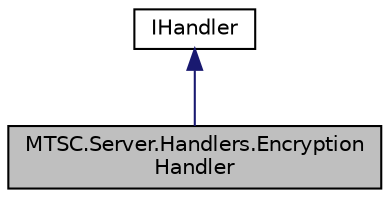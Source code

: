 digraph "MTSC.Server.Handlers.EncryptionHandler"
{
 // LATEX_PDF_SIZE
  edge [fontname="Helvetica",fontsize="10",labelfontname="Helvetica",labelfontsize="10"];
  node [fontname="Helvetica",fontsize="10",shape=record];
  Node0 [label="MTSC.Server.Handlers.Encryption\lHandler",height=0.2,width=0.4,color="black", fillcolor="grey75", style="filled", fontcolor="black",tooltip="Handler that encrypts the communication."];
  Node1 -> Node0 [dir="back",color="midnightblue",fontsize="10",style="solid",fontname="Helvetica"];
  Node1 [label="IHandler",height=0.2,width=0.4,color="black", fillcolor="white", style="filled",URL="$da/d7d/interface_m_t_s_c_1_1_server_1_1_handlers_1_1_i_handler.html",tooltip="Interface for communication handlers."];
}
